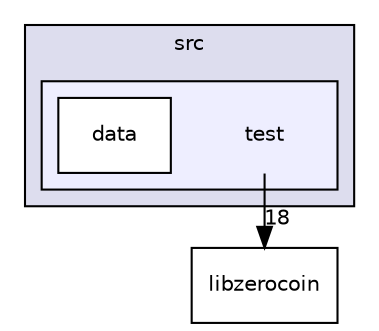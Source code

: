 digraph "D:/Documentz/GitHub/ZENZO-Core/src/test" {
  compound=true
  node [ fontsize="10", fontname="Helvetica"];
  edge [ labelfontsize="10", labelfontname="Helvetica"];
  subgraph clusterdir_6be210b7615ccb4059ce9ba907fecdcd {
    graph [ bgcolor="#ddddee", pencolor="black", label="src" fontname="Helvetica", fontsize="10", URL="dir_6be210b7615ccb4059ce9ba907fecdcd.html"]
  subgraph clusterdir_bae66100787555356107e26dac812a2d {
    graph [ bgcolor="#eeeeff", pencolor="black", label="" URL="dir_bae66100787555356107e26dac812a2d.html"];
    dir_bae66100787555356107e26dac812a2d [shape=plaintext label="test"];
    dir_69cdf6601dae3cfe009c08386737354b [shape=box label="data" color="black" fillcolor="white" style="filled" URL="dir_69cdf6601dae3cfe009c08386737354b.html"];
  }
  }
  dir_3e756ca911dba607bdd00970520fbf51 [shape=box label="libzerocoin" URL="dir_3e756ca911dba607bdd00970520fbf51.html"];
  dir_bae66100787555356107e26dac812a2d->dir_3e756ca911dba607bdd00970520fbf51 [headlabel="18", labeldistance=1.5 headhref="dir_000023_000027.html"];
}
